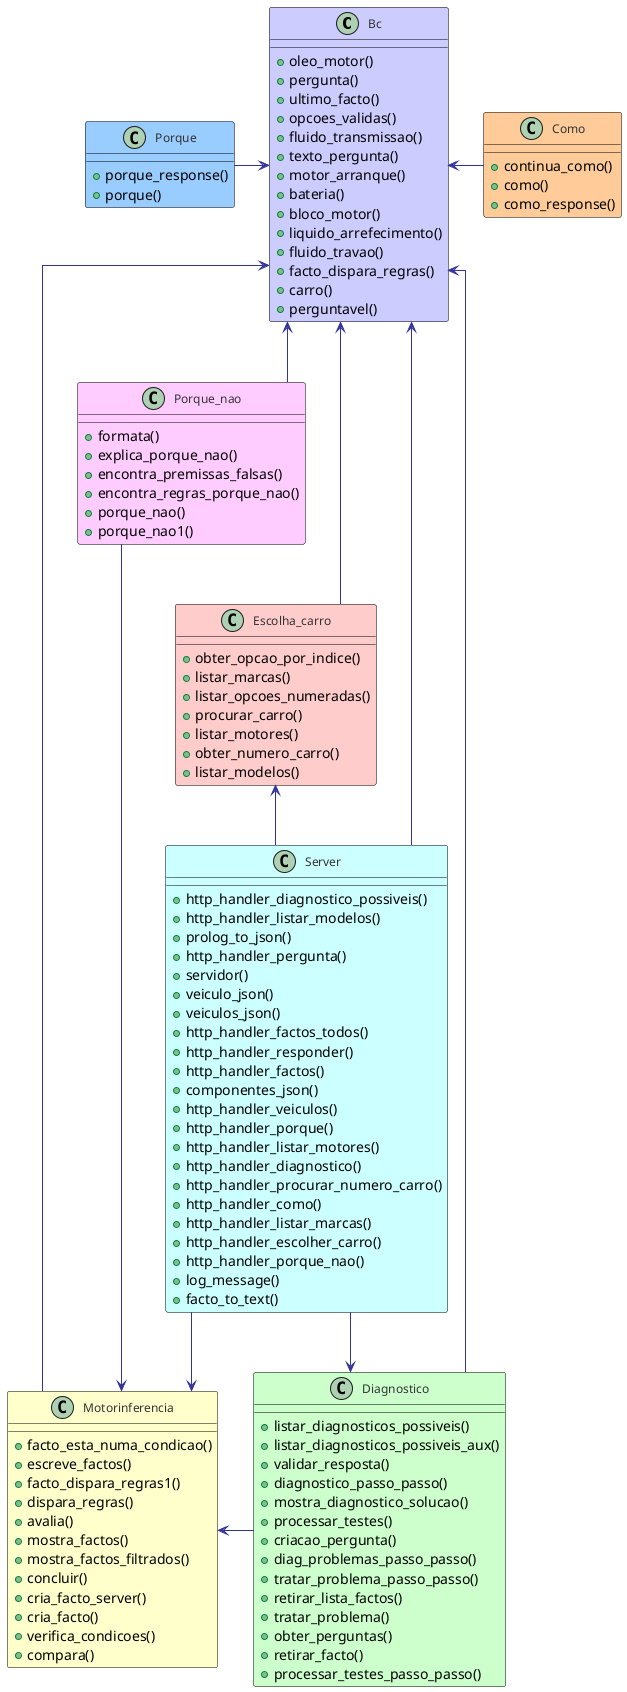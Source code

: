 @startuml
' Define colors and styles for a more visually appealing diagram
skinparam class {
    BackgroundColor #F9F9F9
    ArrowColor #333399
    BorderColor #000000
    FontColor #333333
    FontSize 12
}

' Define arrow style
skinparam linetype ortho

class Bc #CCCCFF {
  +oleo_motor()
  +pergunta()
  +ultimo_facto()
  +opcoes_validas()
  +fluido_transmissao()
  +texto_pergunta()
  +motor_arranque()
  +bateria()
  +bloco_motor()
  +liquido_arrefecimento()
  +fluido_travao()
  +facto_dispara_regras()
  +carro()
  +perguntavel()
}


class Como #FFCC99 {
  +continua_como()
  +como()
  +como_response()
}


class Diagnostico #CCFFCC{
  +listar_diagnosticos_possiveis()
  +listar_diagnosticos_possiveis_aux()
  +validar_resposta()
  +diagnostico_passo_passo()
  +mostra_diagnostico_solucao()
  +processar_testes()
  +criacao_pergunta()
  +diag_problemas_passo_passo()
  +tratar_problema_passo_passo()
  +retirar_lista_factos()
  +tratar_problema()
  +obter_perguntas()
  +retirar_facto()
  +processar_testes_passo_passo()
}


class Escolha_carro #FFCCCC{
  +obter_opcao_por_indice()
  +listar_marcas()
  +listar_opcoes_numeradas()
  +procurar_carro()
  +listar_motores()
  +obter_numero_carro()
  +listar_modelos()
}


class Motorinferencia #FFFFCC{
  +facto_esta_numa_condicao()
  +escreve_factos()
  +facto_dispara_regras1()
  +dispara_regras()
  +avalia()
  +mostra_factos()
  +mostra_factos_filtrados()
  +concluir()
  +cria_facto_server()
  +cria_facto()
  +verifica_condicoes()
  +compara()
}


class Porque #99CCFF{
  +porque_response()
  +porque()
}


class Porque_nao #FFCCFF{
  +formata()
  +explica_porque_nao()
  +encontra_premissas_falsas()
  +encontra_regras_porque_nao()
  +porque_nao()
  +porque_nao1()
}


class Server #CCFFFF{
  +http_handler_diagnostico_possiveis()
  +http_handler_listar_modelos()
  +prolog_to_json()
  +http_handler_pergunta()
  +servidor()
  +veiculo_json()
  +veiculos_json()
  +http_handler_factos_todos()
  +http_handler_responder()
  +http_handler_factos()
  +componentes_json()
  +http_handler_veiculos()
  +http_handler_porque()
  +http_handler_listar_motores()
  +http_handler_diagnostico()
  +http_handler_procurar_numero_carro()
  +http_handler_como()
  +http_handler_listar_marcas()
  +http_handler_escolher_carro()
  +http_handler_porque_nao()
  +log_message()
  +facto_to_text()
}

' Define relationships
Server --> Motorinferencia
Server --> Bc
Server --> Diagnostico
Escolha_carro <-- Server
Diagnostico --> Bc
Diagnostico -left-> Motorinferencia
Porque_nao -> Motorinferencia
Bc <--- Escolha_carro
Porque -> Bc
Bc <-- Porque_nao
Como -up> Bc
Bc <--- Motorinferencia

@enduml
